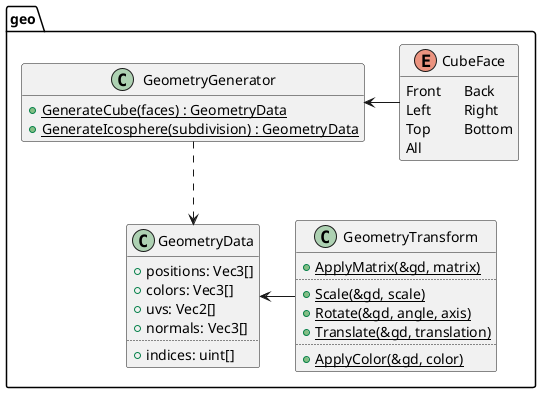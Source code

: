 @startuml
set separator ::

enum geo::CubeFace {
	Front  	Back
	Left   	Right
	Top    	Bottom
	All
}
hide CubeFace methods

class geo::GeometryData {
	+positions: Vec3[]
	+colors: Vec3[]
	+uvs: Vec2[]
	+normals: Vec3[]
	..
	+indices: uint[]
}
hide GeometryData methods

class geo::GeometryGenerator {
	{static} +GenerateCube(faces) : GeometryData
	{static} +GenerateIcosphere(subdivision) : GeometryData
}
hide GeometryGenerator fields

class geo::GeometryTransform {
	{static} +ApplyMatrix(&gd, matrix)
	..
	{static} +Scale(&gd, scale)
	{static} +Rotate(&gd, angle, axis)
	{static} +Translate(&gd, translation)
	..
	{static} +ApplyColor(&gd, color)
}
hide GeometryTransform fields

GeometryGenerator <-right- CubeFace

GeometryData <.up. GeometryGenerator
GeometryData <-right- GeometryTransform

@enduml
